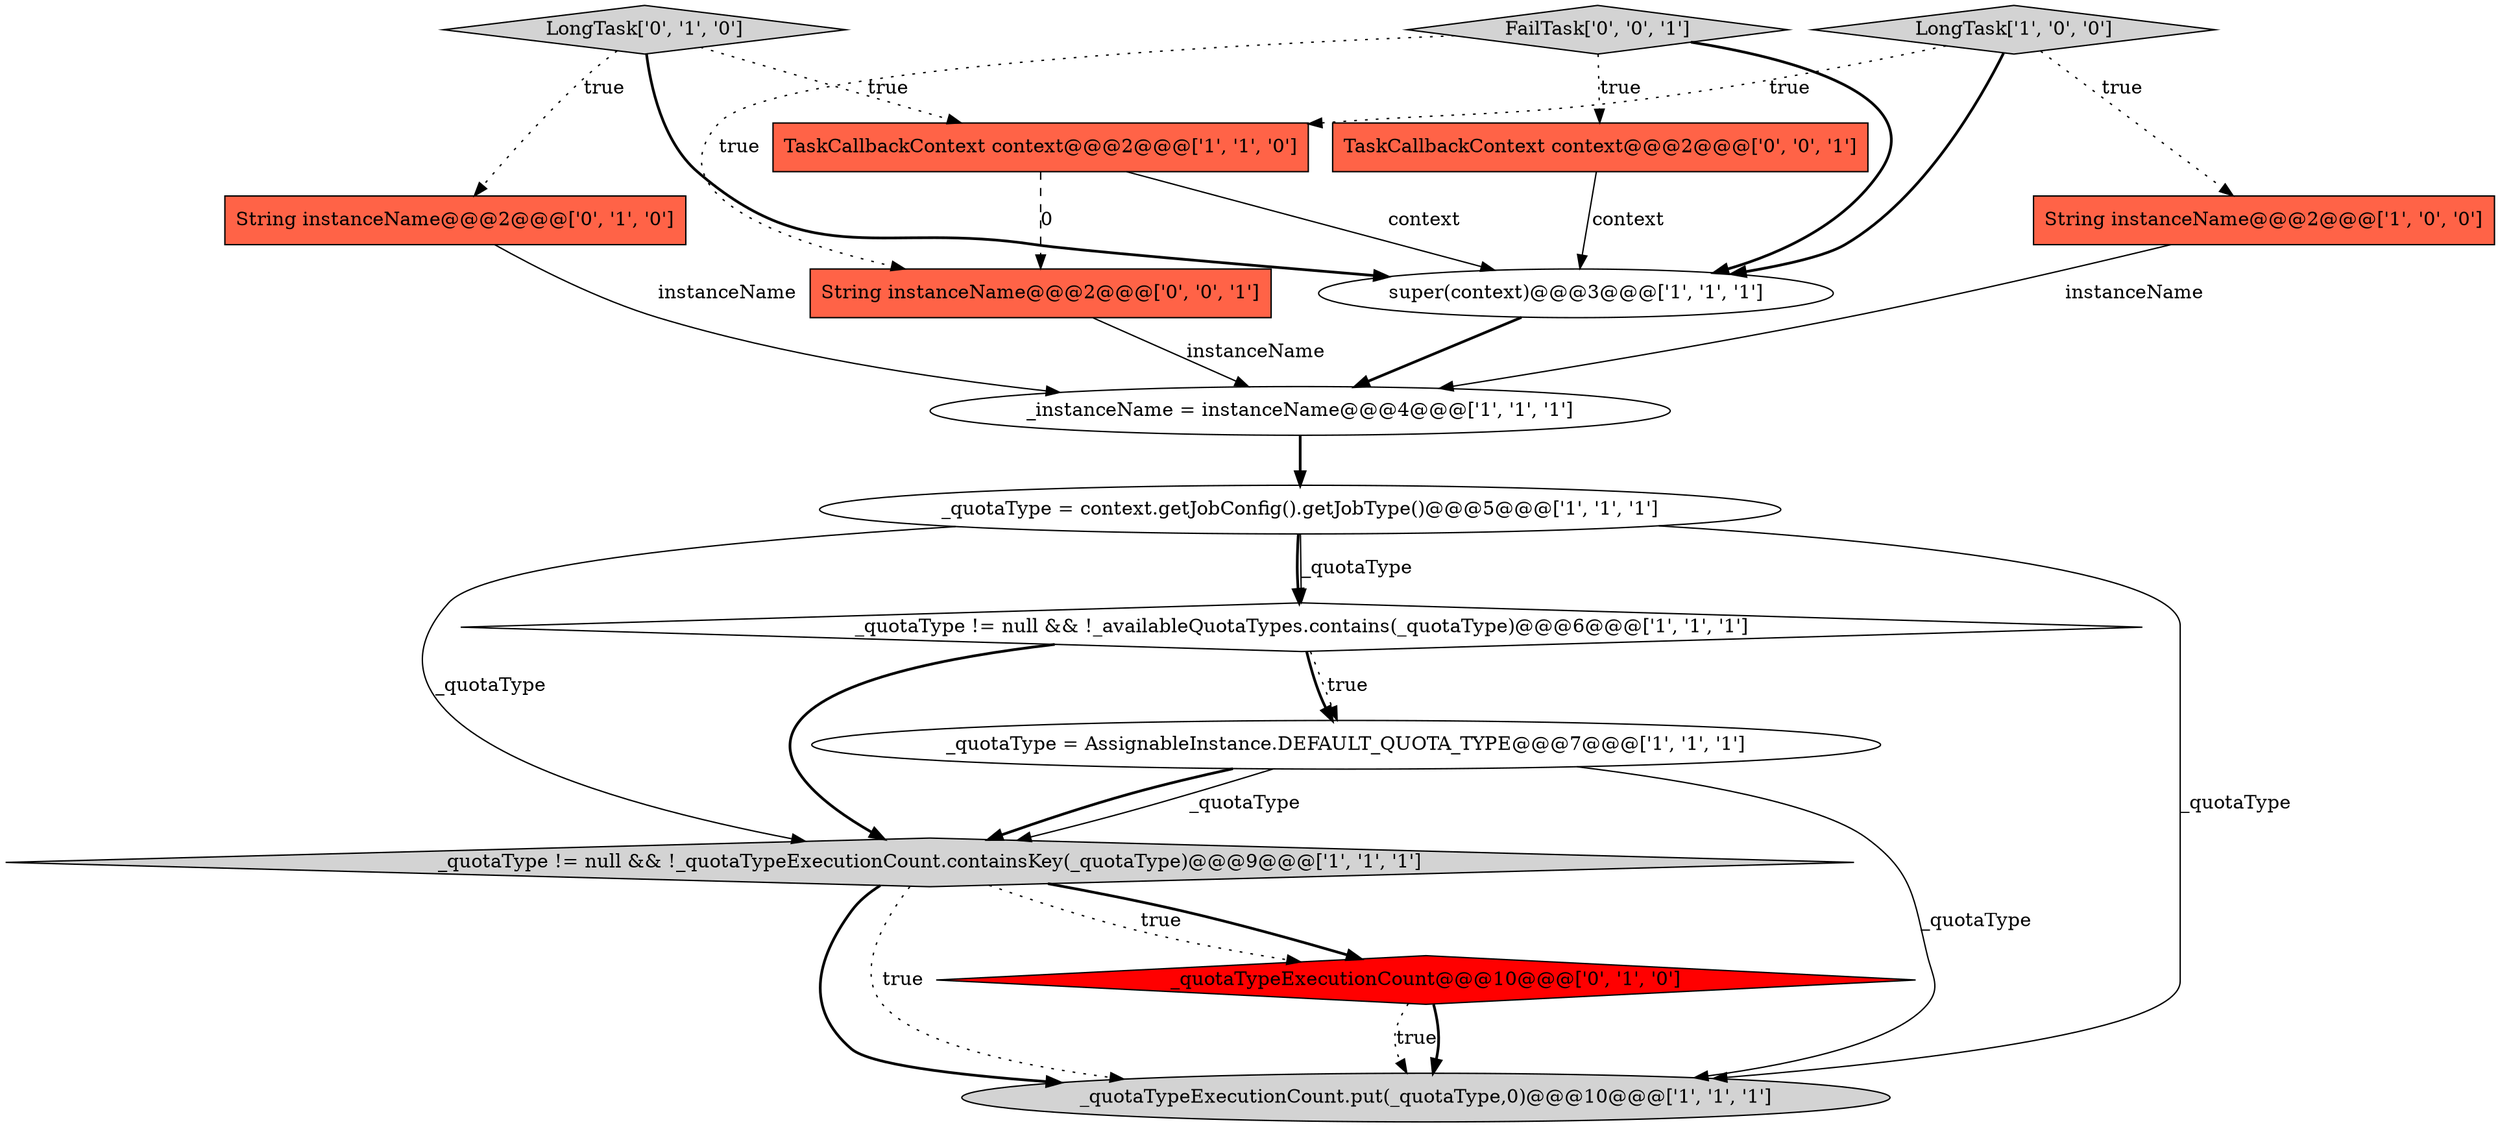 digraph {
10 [style = filled, label = "_quotaTypeExecutionCount@@@10@@@['0', '1', '0']", fillcolor = red, shape = diamond image = "AAA1AAABBB2BBB"];
11 [style = filled, label = "String instanceName@@@2@@@['0', '1', '0']", fillcolor = tomato, shape = box image = "AAA0AAABBB2BBB"];
12 [style = filled, label = "LongTask['0', '1', '0']", fillcolor = lightgray, shape = diamond image = "AAA0AAABBB2BBB"];
2 [style = filled, label = "_instanceName = instanceName@@@4@@@['1', '1', '1']", fillcolor = white, shape = ellipse image = "AAA0AAABBB1BBB"];
15 [style = filled, label = "String instanceName@@@2@@@['0', '0', '1']", fillcolor = tomato, shape = box image = "AAA0AAABBB3BBB"];
5 [style = filled, label = "_quotaTypeExecutionCount.put(_quotaType,0)@@@10@@@['1', '1', '1']", fillcolor = lightgray, shape = ellipse image = "AAA0AAABBB1BBB"];
3 [style = filled, label = "_quotaType != null && !_quotaTypeExecutionCount.containsKey(_quotaType)@@@9@@@['1', '1', '1']", fillcolor = lightgray, shape = diamond image = "AAA0AAABBB1BBB"];
1 [style = filled, label = "_quotaType != null && !_availableQuotaTypes.contains(_quotaType)@@@6@@@['1', '1', '1']", fillcolor = white, shape = diamond image = "AAA0AAABBB1BBB"];
8 [style = filled, label = "TaskCallbackContext context@@@2@@@['1', '1', '0']", fillcolor = tomato, shape = box image = "AAA0AAABBB1BBB"];
6 [style = filled, label = "super(context)@@@3@@@['1', '1', '1']", fillcolor = white, shape = ellipse image = "AAA0AAABBB1BBB"];
9 [style = filled, label = "_quotaType = context.getJobConfig().getJobType()@@@5@@@['1', '1', '1']", fillcolor = white, shape = ellipse image = "AAA0AAABBB1BBB"];
14 [style = filled, label = "FailTask['0', '0', '1']", fillcolor = lightgray, shape = diamond image = "AAA0AAABBB3BBB"];
7 [style = filled, label = "_quotaType = AssignableInstance.DEFAULT_QUOTA_TYPE@@@7@@@['1', '1', '1']", fillcolor = white, shape = ellipse image = "AAA0AAABBB1BBB"];
0 [style = filled, label = "LongTask['1', '0', '0']", fillcolor = lightgray, shape = diamond image = "AAA0AAABBB1BBB"];
13 [style = filled, label = "TaskCallbackContext context@@@2@@@['0', '0', '1']", fillcolor = tomato, shape = box image = "AAA0AAABBB3BBB"];
4 [style = filled, label = "String instanceName@@@2@@@['1', '0', '0']", fillcolor = tomato, shape = box image = "AAA0AAABBB1BBB"];
0->6 [style = bold, label=""];
12->8 [style = dotted, label="true"];
8->15 [style = dashed, label="0"];
0->4 [style = dotted, label="true"];
3->10 [style = dotted, label="true"];
1->3 [style = bold, label=""];
7->5 [style = solid, label="_quotaType"];
2->9 [style = bold, label=""];
12->6 [style = bold, label=""];
10->5 [style = dotted, label="true"];
1->7 [style = bold, label=""];
7->3 [style = bold, label=""];
14->13 [style = dotted, label="true"];
7->3 [style = solid, label="_quotaType"];
6->2 [style = bold, label=""];
1->7 [style = dotted, label="true"];
0->8 [style = dotted, label="true"];
12->11 [style = dotted, label="true"];
9->1 [style = solid, label="_quotaType"];
3->10 [style = bold, label=""];
4->2 [style = solid, label="instanceName"];
14->15 [style = dotted, label="true"];
3->5 [style = bold, label=""];
3->5 [style = dotted, label="true"];
9->3 [style = solid, label="_quotaType"];
10->5 [style = bold, label=""];
9->5 [style = solid, label="_quotaType"];
15->2 [style = solid, label="instanceName"];
11->2 [style = solid, label="instanceName"];
9->1 [style = bold, label=""];
13->6 [style = solid, label="context"];
14->6 [style = bold, label=""];
8->6 [style = solid, label="context"];
}
